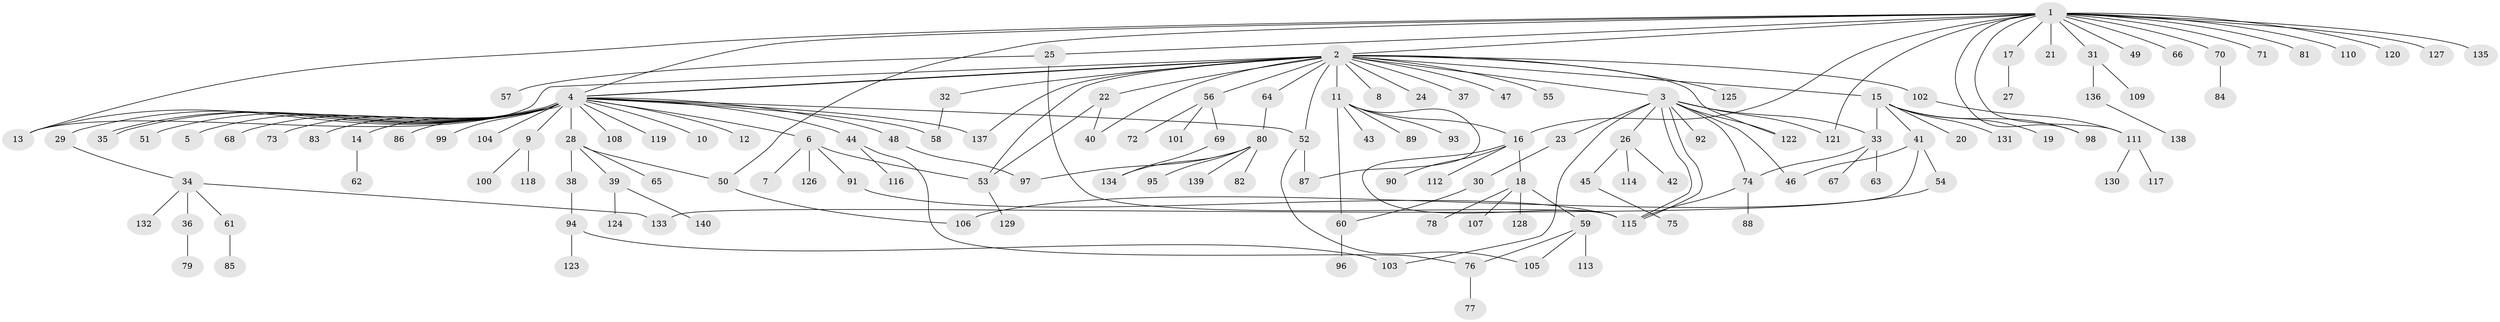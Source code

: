 // Generated by graph-tools (version 1.1) at 2025/50/03/09/25 03:50:00]
// undirected, 140 vertices, 173 edges
graph export_dot {
graph [start="1"]
  node [color=gray90,style=filled];
  1;
  2;
  3;
  4;
  5;
  6;
  7;
  8;
  9;
  10;
  11;
  12;
  13;
  14;
  15;
  16;
  17;
  18;
  19;
  20;
  21;
  22;
  23;
  24;
  25;
  26;
  27;
  28;
  29;
  30;
  31;
  32;
  33;
  34;
  35;
  36;
  37;
  38;
  39;
  40;
  41;
  42;
  43;
  44;
  45;
  46;
  47;
  48;
  49;
  50;
  51;
  52;
  53;
  54;
  55;
  56;
  57;
  58;
  59;
  60;
  61;
  62;
  63;
  64;
  65;
  66;
  67;
  68;
  69;
  70;
  71;
  72;
  73;
  74;
  75;
  76;
  77;
  78;
  79;
  80;
  81;
  82;
  83;
  84;
  85;
  86;
  87;
  88;
  89;
  90;
  91;
  92;
  93;
  94;
  95;
  96;
  97;
  98;
  99;
  100;
  101;
  102;
  103;
  104;
  105;
  106;
  107;
  108;
  109;
  110;
  111;
  112;
  113;
  114;
  115;
  116;
  117;
  118;
  119;
  120;
  121;
  122;
  123;
  124;
  125;
  126;
  127;
  128;
  129;
  130;
  131;
  132;
  133;
  134;
  135;
  136;
  137;
  138;
  139;
  140;
  1 -- 2;
  1 -- 4;
  1 -- 13;
  1 -- 16;
  1 -- 17;
  1 -- 21;
  1 -- 25;
  1 -- 31;
  1 -- 49;
  1 -- 50;
  1 -- 66;
  1 -- 70;
  1 -- 71;
  1 -- 81;
  1 -- 98;
  1 -- 110;
  1 -- 111;
  1 -- 120;
  1 -- 121;
  1 -- 127;
  1 -- 135;
  2 -- 3;
  2 -- 4;
  2 -- 4;
  2 -- 8;
  2 -- 11;
  2 -- 13;
  2 -- 15;
  2 -- 22;
  2 -- 24;
  2 -- 32;
  2 -- 37;
  2 -- 40;
  2 -- 47;
  2 -- 52;
  2 -- 53;
  2 -- 55;
  2 -- 56;
  2 -- 64;
  2 -- 102;
  2 -- 122;
  2 -- 125;
  2 -- 137;
  3 -- 23;
  3 -- 26;
  3 -- 33;
  3 -- 46;
  3 -- 74;
  3 -- 92;
  3 -- 103;
  3 -- 115;
  3 -- 115;
  3 -- 121;
  3 -- 122;
  4 -- 5;
  4 -- 6;
  4 -- 9;
  4 -- 10;
  4 -- 12;
  4 -- 13;
  4 -- 14;
  4 -- 28;
  4 -- 29;
  4 -- 35;
  4 -- 35;
  4 -- 44;
  4 -- 48;
  4 -- 51;
  4 -- 52;
  4 -- 58;
  4 -- 68;
  4 -- 73;
  4 -- 83;
  4 -- 86;
  4 -- 99;
  4 -- 104;
  4 -- 108;
  4 -- 119;
  4 -- 137;
  6 -- 7;
  6 -- 53;
  6 -- 91;
  6 -- 126;
  9 -- 100;
  9 -- 118;
  11 -- 16;
  11 -- 43;
  11 -- 60;
  11 -- 87;
  11 -- 89;
  11 -- 93;
  14 -- 62;
  15 -- 19;
  15 -- 20;
  15 -- 33;
  15 -- 41;
  15 -- 98;
  15 -- 131;
  16 -- 18;
  16 -- 90;
  16 -- 112;
  16 -- 115;
  17 -- 27;
  18 -- 59;
  18 -- 78;
  18 -- 107;
  18 -- 128;
  22 -- 40;
  22 -- 53;
  23 -- 30;
  25 -- 57;
  25 -- 115;
  26 -- 42;
  26 -- 45;
  26 -- 114;
  28 -- 38;
  28 -- 39;
  28 -- 50;
  28 -- 65;
  29 -- 34;
  30 -- 60;
  31 -- 109;
  31 -- 136;
  32 -- 58;
  33 -- 63;
  33 -- 67;
  33 -- 74;
  34 -- 36;
  34 -- 61;
  34 -- 132;
  34 -- 133;
  36 -- 79;
  38 -- 94;
  39 -- 124;
  39 -- 140;
  41 -- 46;
  41 -- 54;
  41 -- 133;
  44 -- 76;
  44 -- 116;
  45 -- 75;
  48 -- 97;
  50 -- 106;
  52 -- 87;
  52 -- 105;
  53 -- 129;
  54 -- 106;
  56 -- 69;
  56 -- 72;
  56 -- 101;
  59 -- 76;
  59 -- 105;
  59 -- 113;
  60 -- 96;
  61 -- 85;
  64 -- 80;
  69 -- 134;
  70 -- 84;
  74 -- 88;
  74 -- 115;
  76 -- 77;
  80 -- 82;
  80 -- 95;
  80 -- 97;
  80 -- 134;
  80 -- 139;
  91 -- 115;
  94 -- 103;
  94 -- 123;
  102 -- 111;
  111 -- 117;
  111 -- 130;
  136 -- 138;
}
